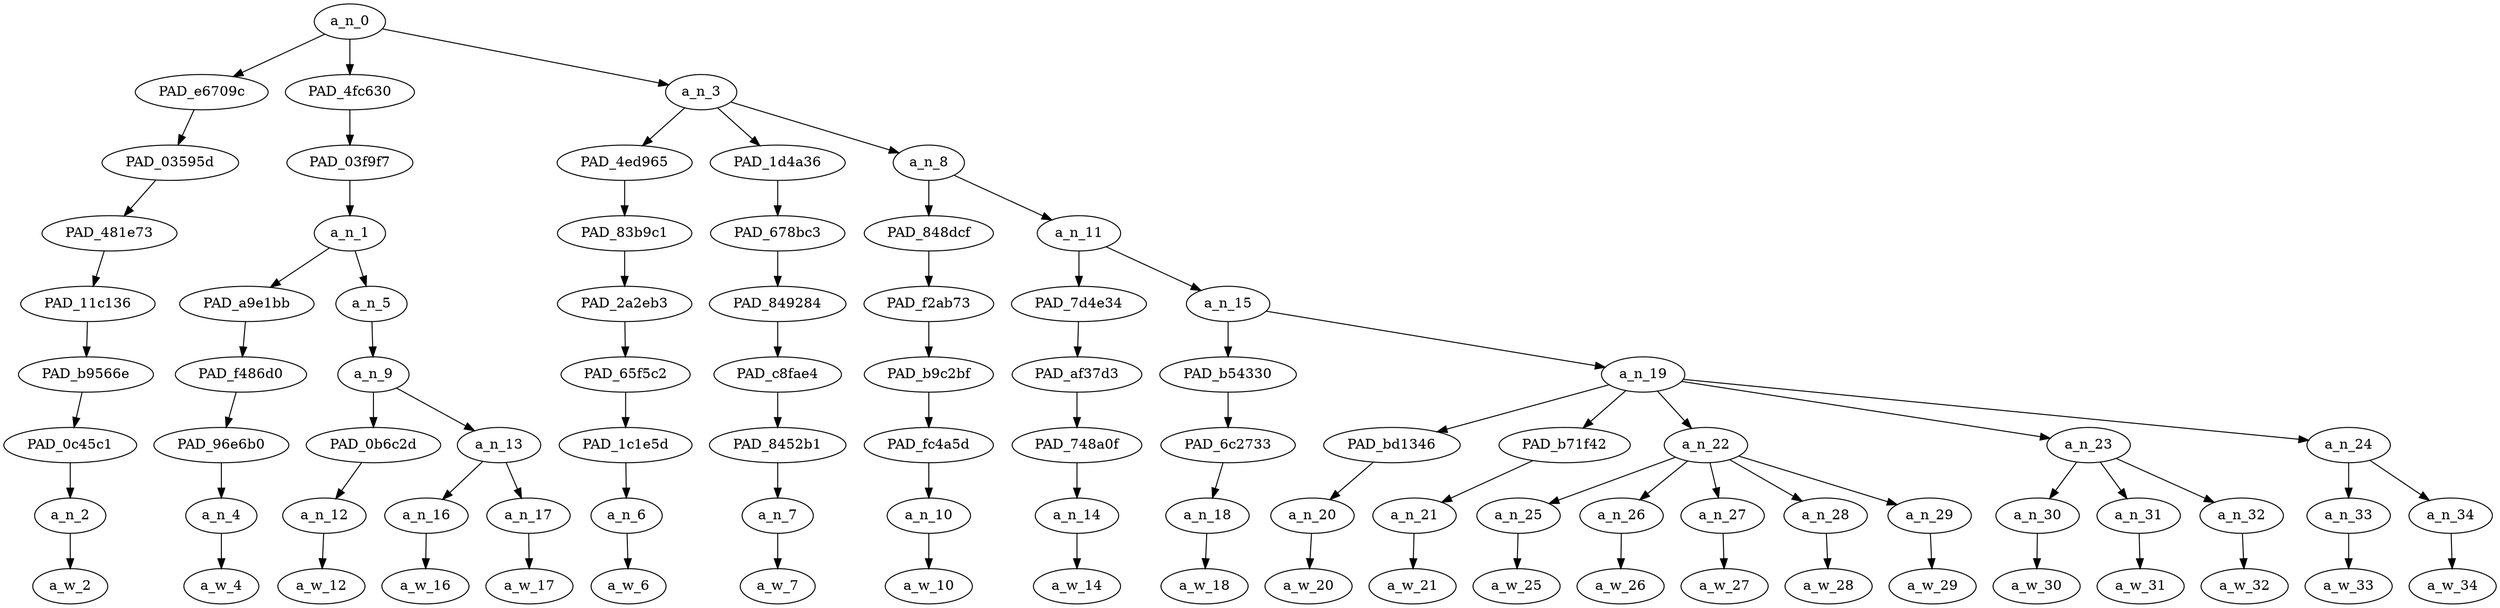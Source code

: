 strict digraph "" {
	a_n_0	[div_dir=-1,
		index=0,
		level=8,
		pos="3.7875,8!",
		text_span="[0, 1, 2, 3, 4, 5, 6, 7, 8, 9, 10, 11, 12, 13, 14, 15, 16, 17, 18, 19, 20, 21]",
		value=1.00000000];
	PAD_e6709c	[div_dir=1,
		index=1,
		level=7,
		pos="4.0,7!",
		text_span="[4]",
		value=0.01764172];
	a_n_0 -> PAD_e6709c;
	PAD_4fc630	[div_dir=-1,
		index=0,
		level=7,
		pos="0.875,7!",
		text_span="[0, 1, 2, 3]",
		value=0.11448565];
	a_n_0 -> PAD_4fc630;
	a_n_3	[div_dir=-1,
		index=2,
		level=7,
		pos="6.4875,7!",
		text_span="[5, 6, 7, 8, 9, 10, 11, 12, 13, 14, 15, 16, 17, 18, 19, 20, 21]",
		value=0.86765077];
	a_n_0 -> a_n_3;
	PAD_03595d	[div_dir=1,
		index=1,
		level=6,
		pos="4.0,6!",
		text_span="[4]",
		value=0.01764172];
	PAD_e6709c -> PAD_03595d;
	PAD_481e73	[div_dir=1,
		index=1,
		level=5,
		pos="4.0,5!",
		text_span="[4]",
		value=0.01764172];
	PAD_03595d -> PAD_481e73;
	PAD_11c136	[div_dir=1,
		index=2,
		level=4,
		pos="4.0,4!",
		text_span="[4]",
		value=0.01764172];
	PAD_481e73 -> PAD_11c136;
	PAD_b9566e	[div_dir=1,
		index=2,
		level=3,
		pos="4.0,3!",
		text_span="[4]",
		value=0.01764172];
	PAD_11c136 -> PAD_b9566e;
	PAD_0c45c1	[div_dir=1,
		index=3,
		level=2,
		pos="4.0,2!",
		text_span="[4]",
		value=0.01764172];
	PAD_b9566e -> PAD_0c45c1;
	a_n_2	[div_dir=1,
		index=4,
		level=1,
		pos="4.0,1!",
		text_span="[4]",
		value=0.01764172];
	PAD_0c45c1 -> a_n_2;
	a_w_2	[div_dir=0,
		index=4,
		level=0,
		pos="4,0!",
		text_span="[4]",
		value=and];
	a_n_2 -> a_w_2;
	PAD_03f9f7	[div_dir=-1,
		index=0,
		level=6,
		pos="0.875,6!",
		text_span="[0, 1, 2, 3]",
		value=0.11448565];
	PAD_4fc630 -> PAD_03f9f7;
	a_n_1	[div_dir=-1,
		index=0,
		level=5,
		pos="0.875,5!",
		text_span="[0, 1, 2, 3]",
		value=0.11448565];
	PAD_03f9f7 -> a_n_1;
	PAD_a9e1bb	[div_dir=-1,
		index=0,
		level=4,
		pos="0.0,4!",
		text_span="[0]",
		value=0.03543482];
	a_n_1 -> PAD_a9e1bb;
	a_n_5	[div_dir=-1,
		index=1,
		level=4,
		pos="1.75,4!",
		text_span="[1, 2, 3]",
		value=0.07895374];
	a_n_1 -> a_n_5;
	PAD_f486d0	[div_dir=-1,
		index=0,
		level=3,
		pos="0.0,3!",
		text_span="[0]",
		value=0.03543482];
	PAD_a9e1bb -> PAD_f486d0;
	PAD_96e6b0	[div_dir=-1,
		index=0,
		level=2,
		pos="0.0,2!",
		text_span="[0]",
		value=0.03543482];
	PAD_f486d0 -> PAD_96e6b0;
	a_n_4	[div_dir=-1,
		index=0,
		level=1,
		pos="0.0,1!",
		text_span="[0]",
		value=0.03543482];
	PAD_96e6b0 -> a_n_4;
	a_w_4	[div_dir=0,
		index=0,
		level=0,
		pos="0,0!",
		text_span="[0]",
		value=let];
	a_n_4 -> a_w_4;
	a_n_9	[div_dir=-1,
		index=1,
		level=3,
		pos="1.75,3!",
		text_span="[1, 2, 3]",
		value=0.07894525];
	a_n_5 -> a_n_9;
	PAD_0b6c2d	[div_dir=-1,
		index=1,
		level=2,
		pos="1.0,2!",
		text_span="[1]",
		value=0.02725565];
	a_n_9 -> PAD_0b6c2d;
	a_n_13	[div_dir=1,
		index=2,
		level=2,
		pos="2.5,2!",
		text_span="[2, 3]",
		value=0.05168111];
	a_n_9 -> a_n_13;
	a_n_12	[div_dir=-1,
		index=1,
		level=1,
		pos="1.0,1!",
		text_span="[1]",
		value=0.02725565];
	PAD_0b6c2d -> a_n_12;
	a_w_12	[div_dir=0,
		index=1,
		level=0,
		pos="1,0!",
		text_span="[1]",
		value=cut];
	a_n_12 -> a_w_12;
	a_n_16	[div_dir=1,
		index=2,
		level=1,
		pos="2.0,1!",
		text_span="[2]",
		value=0.01783711];
	a_n_13 -> a_n_16;
	a_n_17	[div_dir=-1,
		index=3,
		level=1,
		pos="3.0,1!",
		text_span="[3]",
		value=0.03384195];
	a_n_13 -> a_n_17;
	a_w_16	[div_dir=0,
		index=2,
		level=0,
		pos="2,0!",
		text_span="[2]",
		value=the];
	a_n_16 -> a_w_16;
	a_w_17	[div_dir=0,
		index=3,
		level=0,
		pos="3,0!",
		text_span="[3]",
		value=bs];
	a_n_17 -> a_w_17;
	PAD_4ed965	[div_dir=-1,
		index=2,
		level=6,
		pos="5.0,6!",
		text_span="[5]",
		value=0.02079134];
	a_n_3 -> PAD_4ed965;
	PAD_1d4a36	[div_dir=-1,
		index=3,
		level=6,
		pos="6.0,6!",
		text_span="[6]",
		value=0.01552324];
	a_n_3 -> PAD_1d4a36;
	a_n_8	[div_dir=-1,
		index=4,
		level=6,
		pos="8.4625,6!",
		text_span="[7, 8, 9, 10, 11, 12, 13, 14, 15, 16, 17, 18, 19, 20, 21]",
		value=0.83112549];
	a_n_3 -> a_n_8;
	PAD_83b9c1	[div_dir=-1,
		index=2,
		level=5,
		pos="5.0,5!",
		text_span="[5]",
		value=0.02079134];
	PAD_4ed965 -> PAD_83b9c1;
	PAD_2a2eb3	[div_dir=-1,
		index=3,
		level=4,
		pos="5.0,4!",
		text_span="[5]",
		value=0.02079134];
	PAD_83b9c1 -> PAD_2a2eb3;
	PAD_65f5c2	[div_dir=-1,
		index=3,
		level=3,
		pos="5.0,3!",
		text_span="[5]",
		value=0.02079134];
	PAD_2a2eb3 -> PAD_65f5c2;
	PAD_1c1e5d	[div_dir=-1,
		index=4,
		level=2,
		pos="5.0,2!",
		text_span="[5]",
		value=0.02079134];
	PAD_65f5c2 -> PAD_1c1e5d;
	a_n_6	[div_dir=-1,
		index=5,
		level=1,
		pos="5.0,1!",
		text_span="[5]",
		value=0.02079134];
	PAD_1c1e5d -> a_n_6;
	a_w_6	[div_dir=0,
		index=5,
		level=0,
		pos="5,0!",
		text_span="[5]",
		value=call];
	a_n_6 -> a_w_6;
	PAD_678bc3	[div_dir=-1,
		index=3,
		level=5,
		pos="6.0,5!",
		text_span="[6]",
		value=0.01552324];
	PAD_1d4a36 -> PAD_678bc3;
	PAD_849284	[div_dir=-1,
		index=4,
		level=4,
		pos="6.0,4!",
		text_span="[6]",
		value=0.01552324];
	PAD_678bc3 -> PAD_849284;
	PAD_c8fae4	[div_dir=-1,
		index=4,
		level=3,
		pos="6.0,3!",
		text_span="[6]",
		value=0.01552324];
	PAD_849284 -> PAD_c8fae4;
	PAD_8452b1	[div_dir=-1,
		index=5,
		level=2,
		pos="6.0,2!",
		text_span="[6]",
		value=0.01552324];
	PAD_c8fae4 -> PAD_8452b1;
	a_n_7	[div_dir=-1,
		index=6,
		level=1,
		pos="6.0,1!",
		text_span="[6]",
		value=0.01552324];
	PAD_8452b1 -> a_n_7;
	a_w_7	[div_dir=0,
		index=6,
		level=0,
		pos="6,0!",
		text_span="[6]",
		value=it];
	a_n_7 -> a_w_7;
	PAD_848dcf	[div_dir=-1,
		index=4,
		level=5,
		pos="7.0,5!",
		text_span="[7]",
		value=0.01969030];
	a_n_8 -> PAD_848dcf;
	a_n_11	[div_dir=-1,
		index=5,
		level=5,
		pos="9.925,5!",
		text_span="[8, 9, 10, 11, 12, 13, 14, 15, 16, 17, 18, 19, 20, 21]",
		value=0.81122931];
	a_n_8 -> a_n_11;
	PAD_f2ab73	[div_dir=-1,
		index=5,
		level=4,
		pos="7.0,4!",
		text_span="[7]",
		value=0.01969030];
	PAD_848dcf -> PAD_f2ab73;
	PAD_b9c2bf	[div_dir=-1,
		index=5,
		level=3,
		pos="7.0,3!",
		text_span="[7]",
		value=0.01969030];
	PAD_f2ab73 -> PAD_b9c2bf;
	PAD_fc4a5d	[div_dir=-1,
		index=6,
		level=2,
		pos="7.0,2!",
		text_span="[7]",
		value=0.01969030];
	PAD_b9c2bf -> PAD_fc4a5d;
	a_n_10	[div_dir=-1,
		index=7,
		level=1,
		pos="7.0,1!",
		text_span="[7]",
		value=0.01969030];
	PAD_fc4a5d -> a_n_10;
	a_w_10	[div_dir=0,
		index=7,
		level=0,
		pos="7,0!",
		text_span="[7]",
		value=like];
	a_n_10 -> a_w_10;
	PAD_7d4e34	[div_dir=-1,
		index=6,
		level=4,
		pos="8.0,4!",
		text_span="[8]",
		value=0.01398130];
	a_n_11 -> PAD_7d4e34;
	a_n_15	[div_dir=-1,
		index=7,
		level=4,
		pos="11.85,4!",
		text_span="[9, 10, 11, 12, 13, 14, 15, 16, 17, 18, 19, 20, 21]",
		value=0.79704731];
	a_n_11 -> a_n_15;
	PAD_af37d3	[div_dir=-1,
		index=6,
		level=3,
		pos="8.0,3!",
		text_span="[8]",
		value=0.01398130];
	PAD_7d4e34 -> PAD_af37d3;
	PAD_748a0f	[div_dir=-1,
		index=7,
		level=2,
		pos="8.0,2!",
		text_span="[8]",
		value=0.01398130];
	PAD_af37d3 -> PAD_748a0f;
	a_n_14	[div_dir=-1,
		index=8,
		level=1,
		pos="8.0,1!",
		text_span="[8]",
		value=0.01398130];
	PAD_748a0f -> a_n_14;
	a_w_14	[div_dir=0,
		index=8,
		level=0,
		pos="8,0!",
		text_span="[8]",
		value=it1];
	a_n_14 -> a_w_14;
	PAD_b54330	[div_dir=-1,
		index=7,
		level=3,
		pos="9.0,3!",
		text_span="[9]",
		value=0.01912086];
	a_n_15 -> PAD_b54330;
	a_n_19	[div_dir=-1,
		index=8,
		level=3,
		pos="14.7,3!",
		text_span="[10, 11, 12, 13, 14, 15, 16, 17, 18, 19, 20, 21]",
		value=0.77772838];
	a_n_15 -> a_n_19;
	PAD_6c2733	[div_dir=-1,
		index=8,
		level=2,
		pos="9.0,2!",
		text_span="[9]",
		value=0.01912086];
	PAD_b54330 -> PAD_6c2733;
	a_n_18	[div_dir=-1,
		index=9,
		level=1,
		pos="9.0,1!",
		text_span="[9]",
		value=0.01912086];
	PAD_6c2733 -> a_n_18;
	a_w_18	[div_dir=0,
		index=9,
		level=0,
		pos="9,0!",
		text_span="[9]",
		value=is];
	a_n_18 -> a_w_18;
	PAD_bd1346	[div_dir=1,
		index=9,
		level=2,
		pos="10.0,2!",
		text_span="[10]",
		value=0.05313170];
	a_n_19 -> PAD_bd1346;
	PAD_b71f42	[div_dir=1,
		index=10,
		level=2,
		pos="11.0,2!",
		text_span="[11]",
		value=0.05413106];
	a_n_19 -> PAD_b71f42;
	a_n_22	[div_dir=-1,
		index=11,
		level=2,
		pos="14.0,2!",
		text_span="[12, 13, 14, 15, 16]",
		value=0.33902364];
	a_n_19 -> a_n_22;
	a_n_23	[div_dir=1,
		index=12,
		level=2,
		pos="18.0,2!",
		text_span="[17, 18, 19]",
		value=0.13657604];
	a_n_19 -> a_n_23;
	a_n_24	[div_dir=-1,
		index=13,
		level=2,
		pos="20.5,2!",
		text_span="[20, 21]",
		value=0.19466593];
	a_n_19 -> a_n_24;
	a_n_20	[div_dir=1,
		index=10,
		level=1,
		pos="10.0,1!",
		text_span="[10]",
		value=0.05313170];
	PAD_bd1346 -> a_n_20;
	a_w_20	[div_dir=0,
		index=10,
		level=0,
		pos="10,0!",
		text_span="[10]",
		value=htpps];
	a_n_20 -> a_w_20;
	a_n_21	[div_dir=1,
		index=11,
		level=1,
		pos="11.0,1!",
		text_span="[11]",
		value=0.05413106];
	PAD_b71f42 -> a_n_21;
	a_w_21	[div_dir=0,
		index=11,
		level=0,
		pos="11,0!",
		text_span="[11]",
		value="://"];
	a_n_21 -> a_w_21;
	a_n_25	[div_dir=-1,
		index=12,
		level=1,
		pos="12.0,1!",
		text_span="[12]",
		value=0.20116621];
	a_n_22 -> a_n_25;
	a_n_26	[div_dir=-1,
		index=13,
		level=1,
		pos="13.0,1!",
		text_span="[13]",
		value=0.03635776];
	a_n_22 -> a_n_26;
	a_n_27	[div_dir=1,
		index=14,
		level=1,
		pos="14.0,1!",
		text_span="[14]",
		value=0.03254222];
	a_n_22 -> a_n_27;
	a_n_28	[div_dir=-1,
		index=15,
		level=1,
		pos="15.0,1!",
		text_span="[15]",
		value=0.03451772];
	a_n_22 -> a_n_28;
	a_n_29	[div_dir=-1,
		index=16,
		level=1,
		pos="16.0,1!",
		text_span="[16]",
		value=0.03436217];
	a_n_22 -> a_n_29;
	a_w_25	[div_dir=0,
		index=12,
		level=0,
		pos="12,0!",
		text_span="[12]",
		value=theamericanguard];
	a_n_25 -> a_w_25;
	a_w_26	[div_dir=0,
		index=13,
		level=0,
		pos="13,0!",
		text_span="[13]",
		value=org];
	a_n_26 -> a_w_26;
	a_w_27	[div_dir=0,
		index=14,
		level=0,
		pos="14,0!",
		text_span="[14]",
		value="<number>"];
	a_n_27 -> a_w_27;
	a_w_28	[div_dir=0,
		index=15,
		level=0,
		pos="15,0!",
		text_span="[15]",
		value="<number>1"];
	a_n_28 -> a_w_28;
	a_w_29	[div_dir=0,
		index=16,
		level=0,
		pos="16,0!",
		text_span="[16]",
		value="<number>2"];
	a_n_29 -> a_w_29;
	a_n_30	[div_dir=1,
		index=17,
		level=1,
		pos="17.0,1!",
		text_span="[17]",
		value=0.02373330];
	a_n_23 -> a_n_30;
	a_n_31	[div_dir=1,
		index=18,
		level=1,
		pos="18.0,1!",
		text_span="[18]",
		value=0.04585827];
	a_n_23 -> a_n_31;
	a_n_32	[div_dir=1,
		index=19,
		level=1,
		pos="19.0,1!",
		text_span="[19]",
		value=0.06687893];
	a_n_23 -> a_n_32;
	a_w_30	[div_dir=0,
		index=17,
		level=0,
		pos="17,0!",
		text_span="[17]",
		value=the1];
	a_n_30 -> a_w_30;
	a_w_31	[div_dir=0,
		index=18,
		level=0,
		pos="18,0!",
		text_span="[18]",
		value=democrat];
	a_n_31 -> a_w_31;
	a_w_32	[div_dir=0,
		index=19,
		level=0,
		pos="19,0!",
		text_span="[19]",
		value=partys];
	a_n_32 -> a_w_32;
	a_n_33	[div_dir=1,
		index=20,
		level=1,
		pos="20.0,1!",
		text_span="[20]",
		value=0.06074526];
	a_n_24 -> a_n_33;
	a_n_34	[div_dir=-1,
		index=21,
		level=1,
		pos="21.0,1!",
		text_span="[21]",
		value=0.13318911];
	a_n_24 -> a_n_34;
	a_w_33	[div_dir=0,
		index=20,
		level=0,
		pos="20,0!",
		text_span="[20]",
		value=black];
	a_n_33 -> a_w_33;
	a_w_34	[div_dir=0,
		index=21,
		level=0,
		pos="21,0!",
		text_span="[21]",
		value=holocaust];
	a_n_34 -> a_w_34;
}

